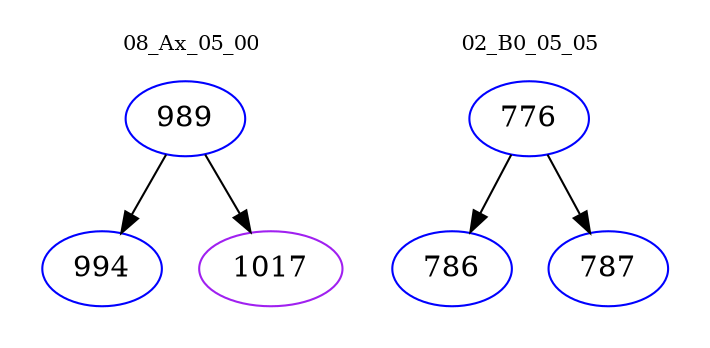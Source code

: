 digraph{
subgraph cluster_0 {
color = white
label = "08_Ax_05_00";
fontsize=10;
T0_989 [label="989", color="blue"]
T0_989 -> T0_994 [color="black"]
T0_994 [label="994", color="blue"]
T0_989 -> T0_1017 [color="black"]
T0_1017 [label="1017", color="purple"]
}
subgraph cluster_1 {
color = white
label = "02_B0_05_05";
fontsize=10;
T1_776 [label="776", color="blue"]
T1_776 -> T1_786 [color="black"]
T1_786 [label="786", color="blue"]
T1_776 -> T1_787 [color="black"]
T1_787 [label="787", color="blue"]
}
}

